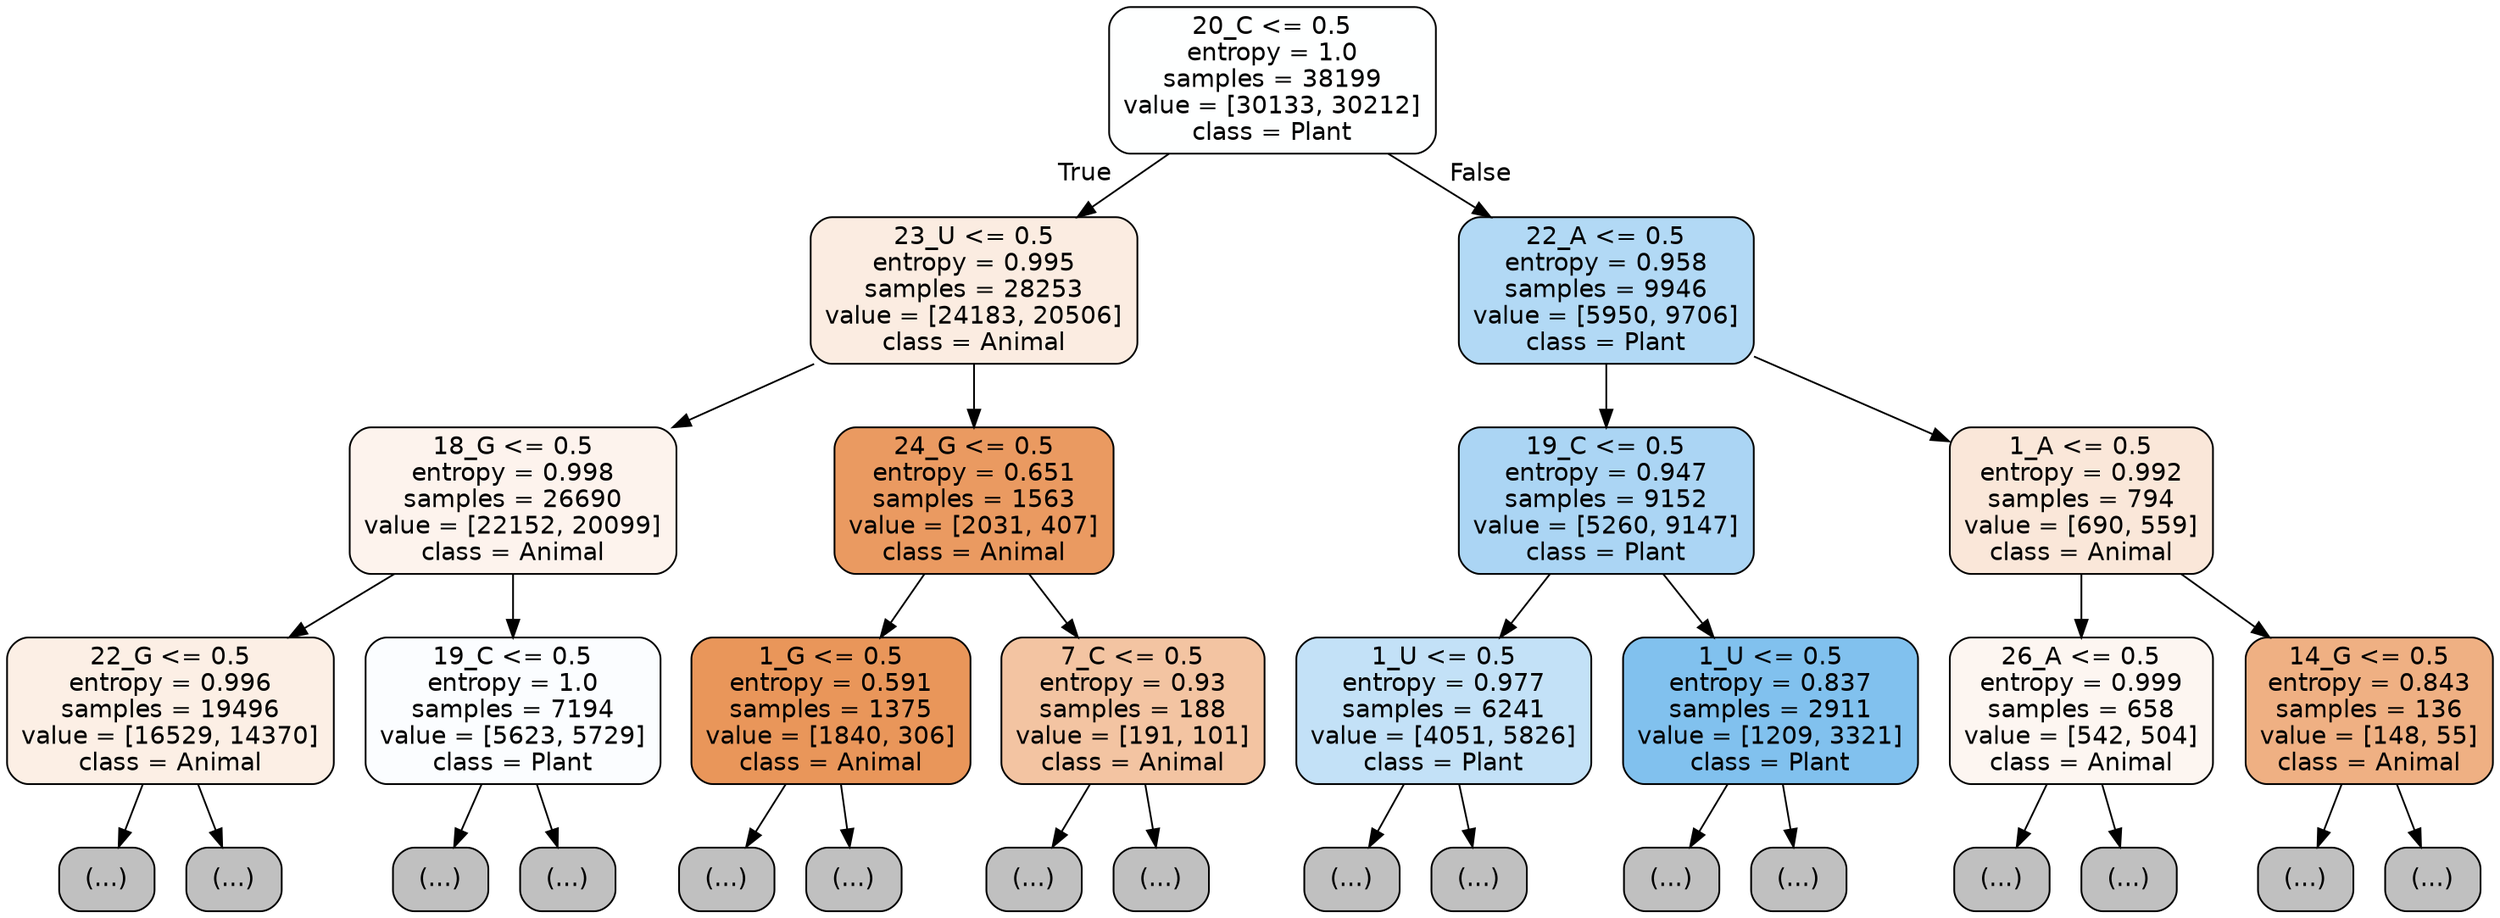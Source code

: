 digraph Tree {
node [shape=box, style="filled, rounded", color="black", fontname="helvetica"] ;
edge [fontname="helvetica"] ;
0 [label="20_C <= 0.5\nentropy = 1.0\nsamples = 38199\nvalue = [30133, 30212]\nclass = Plant", fillcolor="#feffff"] ;
1 [label="23_U <= 0.5\nentropy = 0.995\nsamples = 28253\nvalue = [24183, 20506]\nclass = Animal", fillcolor="#fbece1"] ;
0 -> 1 [labeldistance=2.5, labelangle=45, headlabel="True"] ;
2 [label="18_G <= 0.5\nentropy = 0.998\nsamples = 26690\nvalue = [22152, 20099]\nclass = Animal", fillcolor="#fdf3ed"] ;
1 -> 2 ;
3 [label="22_G <= 0.5\nentropy = 0.996\nsamples = 19496\nvalue = [16529, 14370]\nclass = Animal", fillcolor="#fcefe5"] ;
2 -> 3 ;
4 [label="(...)", fillcolor="#C0C0C0"] ;
3 -> 4 ;
7943 [label="(...)", fillcolor="#C0C0C0"] ;
3 -> 7943 ;
8894 [label="19_C <= 0.5\nentropy = 1.0\nsamples = 7194\nvalue = [5623, 5729]\nclass = Plant", fillcolor="#fbfdff"] ;
2 -> 8894 ;
8895 [label="(...)", fillcolor="#C0C0C0"] ;
8894 -> 8895 ;
11646 [label="(...)", fillcolor="#C0C0C0"] ;
8894 -> 11646 ;
12467 [label="24_G <= 0.5\nentropy = 0.651\nsamples = 1563\nvalue = [2031, 407]\nclass = Animal", fillcolor="#ea9a61"] ;
1 -> 12467 ;
12468 [label="1_G <= 0.5\nentropy = 0.591\nsamples = 1375\nvalue = [1840, 306]\nclass = Animal", fillcolor="#e9965a"] ;
12467 -> 12468 ;
12469 [label="(...)", fillcolor="#C0C0C0"] ;
12468 -> 12469 ;
12890 [label="(...)", fillcolor="#C0C0C0"] ;
12468 -> 12890 ;
12981 [label="7_C <= 0.5\nentropy = 0.93\nsamples = 188\nvalue = [191, 101]\nclass = Animal", fillcolor="#f3c4a2"] ;
12467 -> 12981 ;
12982 [label="(...)", fillcolor="#C0C0C0"] ;
12981 -> 12982 ;
13033 [label="(...)", fillcolor="#C0C0C0"] ;
12981 -> 13033 ;
13054 [label="22_A <= 0.5\nentropy = 0.958\nsamples = 9946\nvalue = [5950, 9706]\nclass = Plant", fillcolor="#b2d9f5"] ;
0 -> 13054 [labeldistance=2.5, labelangle=-45, headlabel="False"] ;
13055 [label="19_C <= 0.5\nentropy = 0.947\nsamples = 9152\nvalue = [5260, 9147]\nclass = Plant", fillcolor="#abd5f4"] ;
13054 -> 13055 ;
13056 [label="1_U <= 0.5\nentropy = 0.977\nsamples = 6241\nvalue = [4051, 5826]\nclass = Plant", fillcolor="#c3e1f7"] ;
13055 -> 13056 ;
13057 [label="(...)", fillcolor="#C0C0C0"] ;
13056 -> 13057 ;
14492 [label="(...)", fillcolor="#C0C0C0"] ;
13056 -> 14492 ;
15723 [label="1_U <= 0.5\nentropy = 0.837\nsamples = 2911\nvalue = [1209, 3321]\nclass = Plant", fillcolor="#81c1ee"] ;
13055 -> 15723 ;
15724 [label="(...)", fillcolor="#C0C0C0"] ;
15723 -> 15724 ;
16217 [label="(...)", fillcolor="#C0C0C0"] ;
15723 -> 16217 ;
16606 [label="1_A <= 0.5\nentropy = 0.992\nsamples = 794\nvalue = [690, 559]\nclass = Animal", fillcolor="#fae7d9"] ;
13054 -> 16606 ;
16607 [label="26_A <= 0.5\nentropy = 0.999\nsamples = 658\nvalue = [542, 504]\nclass = Animal", fillcolor="#fdf6f1"] ;
16606 -> 16607 ;
16608 [label="(...)", fillcolor="#C0C0C0"] ;
16607 -> 16608 ;
16959 [label="(...)", fillcolor="#C0C0C0"] ;
16607 -> 16959 ;
16960 [label="14_G <= 0.5\nentropy = 0.843\nsamples = 136\nvalue = [148, 55]\nclass = Animal", fillcolor="#efb083"] ;
16606 -> 16960 ;
16961 [label="(...)", fillcolor="#C0C0C0"] ;
16960 -> 16961 ;
17012 [label="(...)", fillcolor="#C0C0C0"] ;
16960 -> 17012 ;
}